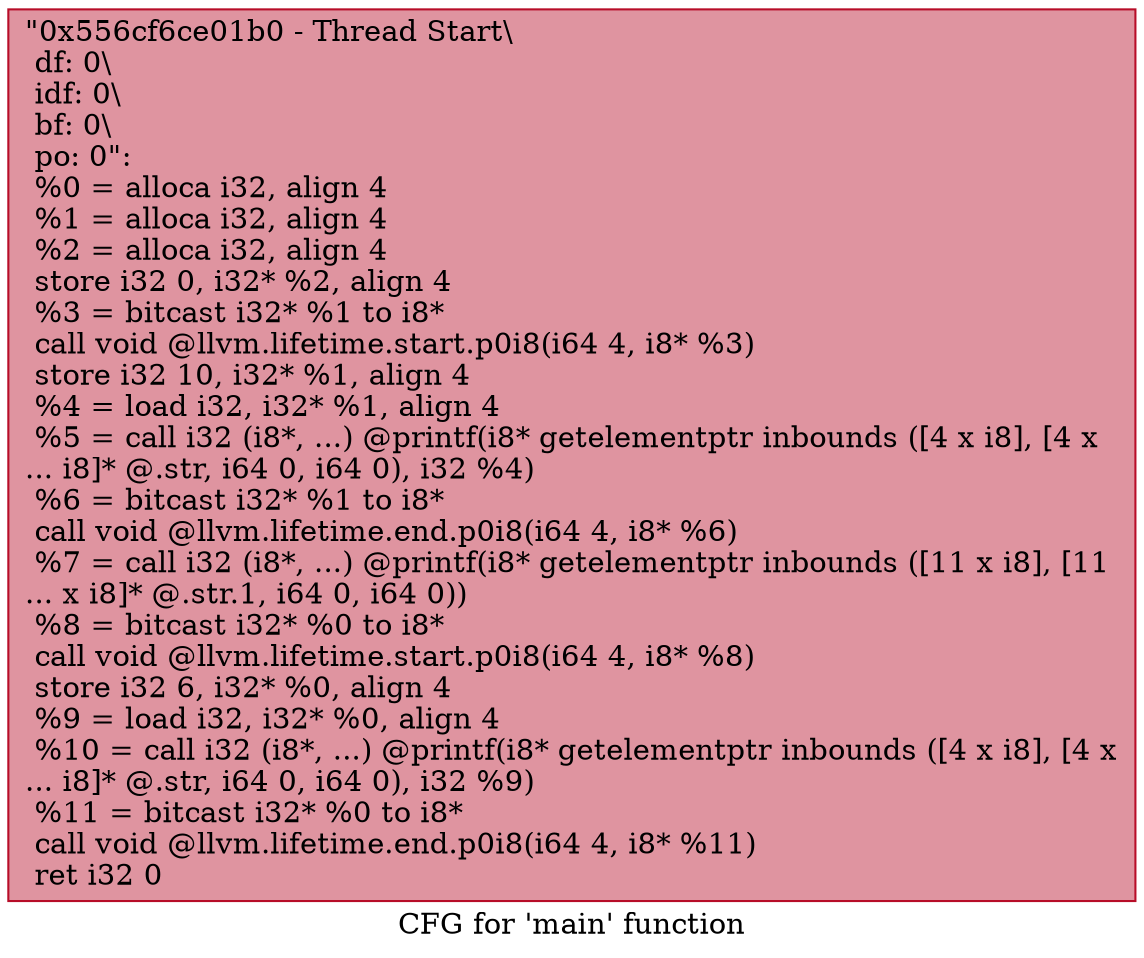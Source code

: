 digraph "CFG for 'main' function" {
	label="CFG for 'main' function";

	Node0x556cf6ce01b0 [shape=record,color="#b70d28ff", style=filled, fillcolor="#b70d2870",label="{\"0x556cf6ce01b0 - Thread Start\\\l df: 0\\\l idf: 0\\\l bf: 0\\\l po: 0\":\l  %0 = alloca i32, align 4\l  %1 = alloca i32, align 4\l  %2 = alloca i32, align 4\l  store i32 0, i32* %2, align 4\l  %3 = bitcast i32* %1 to i8*\l  call void @llvm.lifetime.start.p0i8(i64 4, i8* %3)\l  store i32 10, i32* %1, align 4\l  %4 = load i32, i32* %1, align 4\l  %5 = call i32 (i8*, ...) @printf(i8* getelementptr inbounds ([4 x i8], [4 x\l... i8]* @.str, i64 0, i64 0), i32 %4)\l  %6 = bitcast i32* %1 to i8*\l  call void @llvm.lifetime.end.p0i8(i64 4, i8* %6)\l  %7 = call i32 (i8*, ...) @printf(i8* getelementptr inbounds ([11 x i8], [11\l... x i8]* @.str.1, i64 0, i64 0))\l  %8 = bitcast i32* %0 to i8*\l  call void @llvm.lifetime.start.p0i8(i64 4, i8* %8)\l  store i32 6, i32* %0, align 4\l  %9 = load i32, i32* %0, align 4\l  %10 = call i32 (i8*, ...) @printf(i8* getelementptr inbounds ([4 x i8], [4 x\l... i8]* @.str, i64 0, i64 0), i32 %9)\l  %11 = bitcast i32* %0 to i8*\l  call void @llvm.lifetime.end.p0i8(i64 4, i8* %11)\l  ret i32 0\l}"];
}
